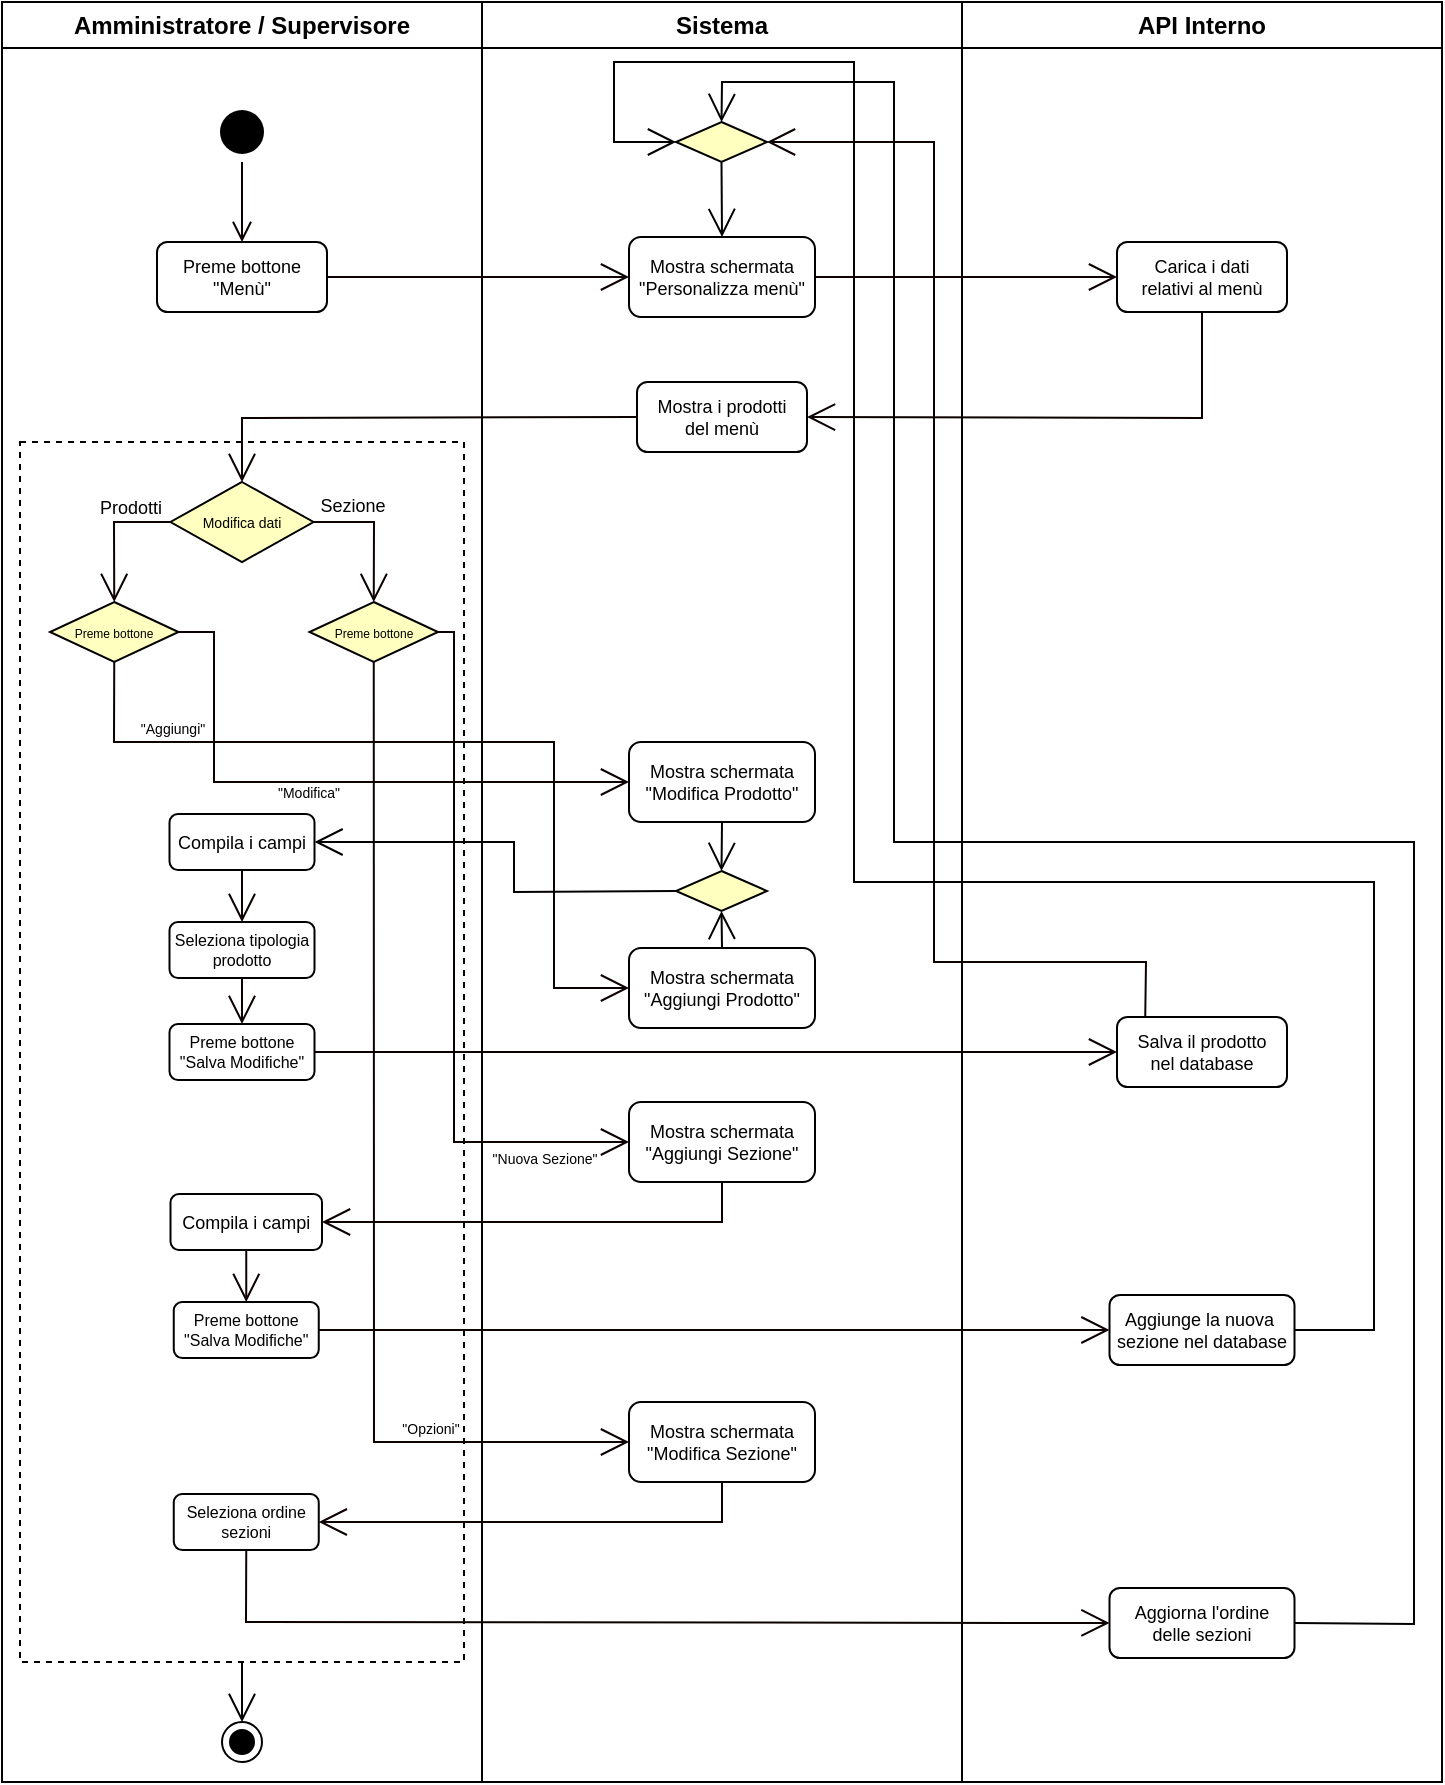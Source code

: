 <mxfile version="20.7.4" type="github">
  <diagram name="Page-1" id="e7e014a7-5840-1c2e-5031-d8a46d1fe8dd">
    <mxGraphModel dx="819" dy="455" grid="1" gridSize="10" guides="1" tooltips="1" connect="1" arrows="1" fold="1" page="1" pageScale="1" pageWidth="827" pageHeight="1169" background="none" math="0" shadow="0">
      <root>
        <mxCell id="0" />
        <mxCell id="1" parent="0" />
        <mxCell id="6qpoJkRBcuYPGIH2fanp-130" value="Amministratore / Supervisore" style="swimlane;whiteSpace=wrap;startSize=23;" parent="1" vertex="1">
          <mxGeometry x="54" y="140" width="240" height="890" as="geometry" />
        </mxCell>
        <mxCell id="6qpoJkRBcuYPGIH2fanp-131" value="" style="ellipse;html=1;shape=startState;fillColor=#000000;strokeColor=none;" parent="6qpoJkRBcuYPGIH2fanp-130" vertex="1">
          <mxGeometry x="105" y="50" width="30" height="30" as="geometry" />
        </mxCell>
        <mxCell id="6qpoJkRBcuYPGIH2fanp-132" value="" style="edgeStyle=orthogonalEdgeStyle;html=1;verticalAlign=bottom;endArrow=open;endSize=8;strokeColor=#0c0000;rounded=0;entryX=0.5;entryY=0;entryDx=0;entryDy=0;" parent="6qpoJkRBcuYPGIH2fanp-130" source="6qpoJkRBcuYPGIH2fanp-131" target="6qpoJkRBcuYPGIH2fanp-133" edge="1">
          <mxGeometry relative="1" as="geometry">
            <mxPoint x="120" y="120" as="targetPoint" />
          </mxGeometry>
        </mxCell>
        <mxCell id="6qpoJkRBcuYPGIH2fanp-133" value="Preme bottone &#xa;&quot;Menù&quot;" style="strokeColor=#000000;fontSize=9;rounded=1;" parent="6qpoJkRBcuYPGIH2fanp-130" vertex="1">
          <mxGeometry x="77.5" y="120" width="85" height="35" as="geometry" />
        </mxCell>
        <mxCell id="6qpoJkRBcuYPGIH2fanp-134" value="&lt;p style=&quot;line-height: 120%;&quot;&gt;&lt;span style=&quot;font-size: 7px;&quot;&gt;Modifica dati&lt;/span&gt;&lt;/p&gt;" style="rhombus;whiteSpace=wrap;html=1;fillColor=#ffffc0;strokeColor=#000000;" parent="6qpoJkRBcuYPGIH2fanp-130" vertex="1">
          <mxGeometry x="84.25" y="240" width="71.5" height="40" as="geometry" />
        </mxCell>
        <mxCell id="6qpoJkRBcuYPGIH2fanp-135" value="" style="endArrow=open;endFill=1;endSize=12;html=1;rounded=0;strokeColor=#0c0000;fontSize=9;exitX=0;exitY=0.5;exitDx=0;exitDy=0;entryX=0.5;entryY=0;entryDx=0;entryDy=0;" parent="6qpoJkRBcuYPGIH2fanp-130" source="6qpoJkRBcuYPGIH2fanp-134" target="6qpoJkRBcuYPGIH2fanp-137" edge="1">
          <mxGeometry width="160" relative="1" as="geometry">
            <mxPoint x="76" y="260" as="sourcePoint" />
            <mxPoint x="56" y="300" as="targetPoint" />
            <Array as="points">
              <mxPoint x="56" y="260" />
            </Array>
          </mxGeometry>
        </mxCell>
        <mxCell id="6qpoJkRBcuYPGIH2fanp-136" value="Prodotti" style="edgeLabel;html=1;align=center;verticalAlign=middle;resizable=0;points=[];fontSize=9;labelBackgroundColor=none;" parent="6qpoJkRBcuYPGIH2fanp-135" vertex="1" connectable="0">
          <mxGeometry x="-0.248" y="-1" relative="1" as="geometry">
            <mxPoint x="5" y="-6" as="offset" />
          </mxGeometry>
        </mxCell>
        <mxCell id="6qpoJkRBcuYPGIH2fanp-137" value="&lt;p style=&quot;line-height: 120%;&quot;&gt;&lt;font style=&quot;font-size: 6px;&quot;&gt;Preme bottone&lt;/font&gt;&lt;/p&gt;" style="rhombus;whiteSpace=wrap;html=1;fillColor=#ffffc0;strokeColor=#000000;" parent="6qpoJkRBcuYPGIH2fanp-130" vertex="1">
          <mxGeometry x="24" y="300" width="64.25" height="30" as="geometry" />
        </mxCell>
        <mxCell id="6qpoJkRBcuYPGIH2fanp-138" value="&lt;p style=&quot;line-height: 120%;&quot;&gt;&lt;font style=&quot;font-size: 6px;&quot;&gt;Preme bottone&lt;/font&gt;&lt;/p&gt;" style="rhombus;whiteSpace=wrap;html=1;fillColor=#ffffc0;strokeColor=#000000;" parent="6qpoJkRBcuYPGIH2fanp-130" vertex="1">
          <mxGeometry x="153.75" y="300" width="64.25" height="30" as="geometry" />
        </mxCell>
        <mxCell id="6qpoJkRBcuYPGIH2fanp-139" value="" style="endArrow=open;endFill=1;endSize=12;html=1;rounded=0;strokeColor=#0c0000;exitX=1;exitY=0.5;exitDx=0;exitDy=0;entryX=0.5;entryY=0;entryDx=0;entryDy=0;" parent="6qpoJkRBcuYPGIH2fanp-130" source="6qpoJkRBcuYPGIH2fanp-134" target="6qpoJkRBcuYPGIH2fanp-138" edge="1">
          <mxGeometry width="160" relative="1" as="geometry">
            <mxPoint x="176" y="260" as="sourcePoint" />
            <mxPoint x="186" y="300" as="targetPoint" />
            <Array as="points">
              <mxPoint x="186" y="260" />
            </Array>
          </mxGeometry>
        </mxCell>
        <mxCell id="6qpoJkRBcuYPGIH2fanp-140" value="&lt;font style=&quot;font-size: 9px;&quot;&gt;Sezione&lt;/font&gt;" style="edgeLabel;html=1;align=center;verticalAlign=middle;resizable=0;points=[];labelBackgroundColor=none;" parent="6qpoJkRBcuYPGIH2fanp-139" vertex="1" connectable="0">
          <mxGeometry x="-0.261" y="-1" relative="1" as="geometry">
            <mxPoint x="-7" y="-10" as="offset" />
          </mxGeometry>
        </mxCell>
        <mxCell id="6qpoJkRBcuYPGIH2fanp-141" value="Compila i campi" style="strokeColor=#000000;fontSize=9;rounded=1;" parent="6qpoJkRBcuYPGIH2fanp-130" vertex="1">
          <mxGeometry x="83.75" y="406" width="72.5" height="28" as="geometry" />
        </mxCell>
        <mxCell id="6qpoJkRBcuYPGIH2fanp-142" value="Seleziona tipologia&#xa;prodotto" style="strokeColor=#000000;fontSize=8;rounded=1;" parent="6qpoJkRBcuYPGIH2fanp-130" vertex="1">
          <mxGeometry x="83.75" y="460" width="72.5" height="28" as="geometry" />
        </mxCell>
        <mxCell id="6qpoJkRBcuYPGIH2fanp-143" value="" style="endArrow=open;endFill=1;endSize=12;html=1;rounded=0;strokeColor=#0c0000;fontSize=7;exitX=0.5;exitY=1;exitDx=0;exitDy=0;entryX=0.5;entryY=0;entryDx=0;entryDy=0;" parent="6qpoJkRBcuYPGIH2fanp-130" source="6qpoJkRBcuYPGIH2fanp-141" target="6qpoJkRBcuYPGIH2fanp-142" edge="1">
          <mxGeometry width="160" relative="1" as="geometry">
            <mxPoint x="119.71" y="460" as="sourcePoint" />
            <mxPoint x="120" y="450" as="targetPoint" />
          </mxGeometry>
        </mxCell>
        <mxCell id="6qpoJkRBcuYPGIH2fanp-144" value="Preme bottone&#xa;&quot;Salva Modifiche&quot;" style="strokeColor=#000000;fontSize=8;rounded=1;" parent="6qpoJkRBcuYPGIH2fanp-130" vertex="1">
          <mxGeometry x="83.75" y="511" width="72.5" height="28" as="geometry" />
        </mxCell>
        <mxCell id="6qpoJkRBcuYPGIH2fanp-145" value="" style="endArrow=open;endFill=1;endSize=12;html=1;rounded=0;strokeColor=#0c0000;fontSize=7;exitX=0.5;exitY=1;exitDx=0;exitDy=0;entryX=0.5;entryY=0;entryDx=0;entryDy=0;" parent="6qpoJkRBcuYPGIH2fanp-130" source="6qpoJkRBcuYPGIH2fanp-142" target="6qpoJkRBcuYPGIH2fanp-144" edge="1">
          <mxGeometry width="160" relative="1" as="geometry">
            <mxPoint x="119.71" y="500" as="sourcePoint" />
            <mxPoint x="120" y="500" as="targetPoint" />
          </mxGeometry>
        </mxCell>
        <mxCell id="6qpoJkRBcuYPGIH2fanp-146" value="Compila i campi" style="strokeColor=#000000;fontSize=9;rounded=1;" parent="6qpoJkRBcuYPGIH2fanp-130" vertex="1">
          <mxGeometry x="84.25" y="596" width="75.75" height="28" as="geometry" />
        </mxCell>
        <mxCell id="6qpoJkRBcuYPGIH2fanp-147" value="Preme bottone&#xa;&quot;Salva Modifiche&quot;" style="strokeColor=#000000;fontSize=8;rounded=1;" parent="6qpoJkRBcuYPGIH2fanp-130" vertex="1">
          <mxGeometry x="85.88" y="650" width="72.5" height="28" as="geometry" />
        </mxCell>
        <mxCell id="6qpoJkRBcuYPGIH2fanp-148" value="" style="endArrow=open;endFill=1;endSize=12;html=1;rounded=0;strokeColor=#0c0000;fontSize=7;exitX=0.5;exitY=1;exitDx=0;exitDy=0;entryX=0.5;entryY=0;entryDx=0;entryDy=0;" parent="6qpoJkRBcuYPGIH2fanp-130" source="6qpoJkRBcuYPGIH2fanp-146" target="6qpoJkRBcuYPGIH2fanp-147" edge="1">
          <mxGeometry x="1" y="-109" width="160" relative="1" as="geometry">
            <mxPoint x="119.71" y="634" as="sourcePoint" />
            <mxPoint x="119.71" y="678" as="targetPoint" />
            <mxPoint x="105" y="109" as="offset" />
          </mxGeometry>
        </mxCell>
        <mxCell id="6qpoJkRBcuYPGIH2fanp-149" value="Seleziona ordine&#xa;sezioni" style="strokeColor=#000000;fontSize=8;rounded=1;" parent="6qpoJkRBcuYPGIH2fanp-130" vertex="1">
          <mxGeometry x="85.88" y="746" width="72.5" height="28" as="geometry" />
        </mxCell>
        <mxCell id="Ur7AQl0yNZNQETtKATsd-11" value="" style="rounded=0;whiteSpace=wrap;html=1;glass=0;shadow=0;dashed=1;fillColor=none;" vertex="1" parent="6qpoJkRBcuYPGIH2fanp-130">
          <mxGeometry x="9" y="220" width="222" height="610" as="geometry" />
        </mxCell>
        <mxCell id="Ur7AQl0yNZNQETtKATsd-14" value="" style="ellipse;html=1;shape=endState;fillColor=#000000;strokeColor=#000000;shadow=0;glass=0;sketch=0;" vertex="1" parent="6qpoJkRBcuYPGIH2fanp-130">
          <mxGeometry x="110" y="860" width="20" height="20" as="geometry" />
        </mxCell>
        <mxCell id="Ur7AQl0yNZNQETtKATsd-15" value="" style="endArrow=open;endFill=1;endSize=12;html=1;rounded=0;exitX=0.5;exitY=1;exitDx=0;exitDy=0;entryX=0.5;entryY=0;entryDx=0;entryDy=0;" edge="1" parent="6qpoJkRBcuYPGIH2fanp-130" source="Ur7AQl0yNZNQETtKATsd-11" target="Ur7AQl0yNZNQETtKATsd-14">
          <mxGeometry width="160" relative="1" as="geometry">
            <mxPoint x="105" y="869.71" as="sourcePoint" />
            <mxPoint x="265" y="869.71" as="targetPoint" />
          </mxGeometry>
        </mxCell>
        <mxCell id="6qpoJkRBcuYPGIH2fanp-150" value="Sistema" style="swimlane;whiteSpace=wrap" parent="1" vertex="1">
          <mxGeometry x="294" y="140" width="240" height="890" as="geometry" />
        </mxCell>
        <mxCell id="6qpoJkRBcuYPGIH2fanp-151" value="Mostra schermata&#xa;&quot;Personalizza menù&quot;" style="strokeColor=#000000;fontSize=9;rounded=1;" parent="6qpoJkRBcuYPGIH2fanp-150" vertex="1">
          <mxGeometry x="73.5" y="117.5" width="93" height="40" as="geometry" />
        </mxCell>
        <mxCell id="6qpoJkRBcuYPGIH2fanp-152" value="Mostra i prodotti&#xa;del menù" style="strokeColor=#000000;fontSize=9;rounded=1;" parent="6qpoJkRBcuYPGIH2fanp-150" vertex="1">
          <mxGeometry x="77.5" y="190" width="85" height="35" as="geometry" />
        </mxCell>
        <mxCell id="6qpoJkRBcuYPGIH2fanp-153" value="Mostra schermata&#xa;&quot;Aggiungi Prodotto&quot;" style="strokeColor=#000000;fontSize=9;rounded=1;" parent="6qpoJkRBcuYPGIH2fanp-150" vertex="1">
          <mxGeometry x="73.5" y="473" width="93" height="40" as="geometry" />
        </mxCell>
        <mxCell id="6qpoJkRBcuYPGIH2fanp-154" value="Mostra schermata&#xa;&quot;Modifica Prodotto&quot;" style="strokeColor=#000000;fontSize=9;rounded=1;" parent="6qpoJkRBcuYPGIH2fanp-150" vertex="1">
          <mxGeometry x="73.5" y="370" width="93" height="40" as="geometry" />
        </mxCell>
        <mxCell id="6qpoJkRBcuYPGIH2fanp-155" value="Mostra schermata&#xa;&quot;Aggiungi Sezione&quot;" style="strokeColor=#000000;fontSize=9;rounded=1;" parent="6qpoJkRBcuYPGIH2fanp-150" vertex="1">
          <mxGeometry x="73.5" y="550" width="93" height="40" as="geometry" />
        </mxCell>
        <mxCell id="6qpoJkRBcuYPGIH2fanp-156" value="" style="endArrow=open;endFill=1;endSize=12;html=1;rounded=0;strokeColor=#0c0000;fontSize=7;exitX=0.5;exitY=1;exitDx=0;exitDy=0;entryX=1;entryY=0.5;entryDx=0;entryDy=0;" parent="6qpoJkRBcuYPGIH2fanp-150" target="6qpoJkRBcuYPGIH2fanp-146" edge="1">
          <mxGeometry width="160" relative="1" as="geometry">
            <mxPoint x="120" y="590" as="sourcePoint" />
            <mxPoint x="-74" y="610" as="targetPoint" />
            <Array as="points">
              <mxPoint x="120" y="610" />
            </Array>
          </mxGeometry>
        </mxCell>
        <mxCell id="6qpoJkRBcuYPGIH2fanp-157" value="Mostra schermata&#xa;&quot;Modifica Sezione&quot;" style="strokeColor=#000000;fontSize=9;rounded=1;" parent="6qpoJkRBcuYPGIH2fanp-150" vertex="1">
          <mxGeometry x="73.5" y="700" width="93" height="40" as="geometry" />
        </mxCell>
        <mxCell id="Ur7AQl0yNZNQETtKATsd-3" value="&lt;p style=&quot;line-height: 120%;&quot;&gt;&lt;br&gt;&lt;/p&gt;" style="rhombus;whiteSpace=wrap;html=1;fillColor=#ffffc0;strokeColor=#000000;" vertex="1" parent="6qpoJkRBcuYPGIH2fanp-150">
          <mxGeometry x="97" y="60" width="45.5" height="20" as="geometry" />
        </mxCell>
        <mxCell id="Ur7AQl0yNZNQETtKATsd-6" value="" style="endArrow=open;endFill=1;endSize=12;html=1;rounded=0;exitX=0.5;exitY=1;exitDx=0;exitDy=0;entryX=0.5;entryY=0;entryDx=0;entryDy=0;" edge="1" parent="6qpoJkRBcuYPGIH2fanp-150" source="Ur7AQl0yNZNQETtKATsd-3" target="6qpoJkRBcuYPGIH2fanp-151">
          <mxGeometry width="160" relative="1" as="geometry">
            <mxPoint x="96" y="110" as="sourcePoint" />
            <mxPoint x="256" y="110" as="targetPoint" />
          </mxGeometry>
        </mxCell>
        <mxCell id="Ur7AQl0yNZNQETtKATsd-7" value="&lt;p style=&quot;line-height: 120%;&quot;&gt;&lt;br&gt;&lt;/p&gt;" style="rhombus;whiteSpace=wrap;html=1;fillColor=#ffffc0;strokeColor=#000000;" vertex="1" parent="6qpoJkRBcuYPGIH2fanp-150">
          <mxGeometry x="97" y="434.5" width="45.5" height="20" as="geometry" />
        </mxCell>
        <mxCell id="Ur7AQl0yNZNQETtKATsd-8" value="" style="endArrow=open;endFill=1;endSize=12;html=1;rounded=0;exitX=0.5;exitY=0;exitDx=0;exitDy=0;entryX=0.5;entryY=1;entryDx=0;entryDy=0;" edge="1" parent="6qpoJkRBcuYPGIH2fanp-150" source="6qpoJkRBcuYPGIH2fanp-153" target="Ur7AQl0yNZNQETtKATsd-7">
          <mxGeometry width="160" relative="1" as="geometry">
            <mxPoint x="46" y="450" as="sourcePoint" />
            <mxPoint x="206" y="450" as="targetPoint" />
          </mxGeometry>
        </mxCell>
        <mxCell id="Ur7AQl0yNZNQETtKATsd-9" value="" style="endArrow=open;endFill=1;endSize=12;html=1;rounded=0;exitX=0.5;exitY=1;exitDx=0;exitDy=0;entryX=0.5;entryY=0;entryDx=0;entryDy=0;" edge="1" parent="6qpoJkRBcuYPGIH2fanp-150" source="6qpoJkRBcuYPGIH2fanp-154" target="Ur7AQl0yNZNQETtKATsd-7">
          <mxGeometry width="160" relative="1" as="geometry">
            <mxPoint x="46" y="450" as="sourcePoint" />
            <mxPoint x="206" y="450" as="targetPoint" />
          </mxGeometry>
        </mxCell>
        <mxCell id="6qpoJkRBcuYPGIH2fanp-158" value="API Interno" style="swimlane;whiteSpace=wrap" parent="1" vertex="1">
          <mxGeometry x="534" y="140" width="240" height="890" as="geometry" />
        </mxCell>
        <mxCell id="6qpoJkRBcuYPGIH2fanp-159" value="Carica i dati&#xa;relativi al menù" style="strokeColor=#000000;fontSize=9;rounded=1;" parent="6qpoJkRBcuYPGIH2fanp-158" vertex="1">
          <mxGeometry x="77.5" y="120" width="85" height="35" as="geometry" />
        </mxCell>
        <mxCell id="6qpoJkRBcuYPGIH2fanp-160" value="Salva il prodotto &#xa;nel database" style="strokeColor=#000000;fontSize=9;rounded=1;" parent="6qpoJkRBcuYPGIH2fanp-158" vertex="1">
          <mxGeometry x="77.5" y="507.5" width="85" height="35" as="geometry" />
        </mxCell>
        <mxCell id="6qpoJkRBcuYPGIH2fanp-161" value="Aggiunge la nuova &#xa;sezione nel database" style="strokeColor=#000000;fontSize=9;rounded=1;" parent="6qpoJkRBcuYPGIH2fanp-158" vertex="1">
          <mxGeometry x="73.75" y="646.5" width="92.5" height="35" as="geometry" />
        </mxCell>
        <mxCell id="6qpoJkRBcuYPGIH2fanp-163" value="Aggiorna l&#39;ordine&#xa;delle sezioni" style="strokeColor=#000000;fontSize=9;rounded=1;" parent="6qpoJkRBcuYPGIH2fanp-158" vertex="1">
          <mxGeometry x="73.75" y="793" width="92.5" height="35" as="geometry" />
        </mxCell>
        <mxCell id="6qpoJkRBcuYPGIH2fanp-167" value="" style="endArrow=open;endFill=1;endSize=12;html=1;rounded=0;strokeColor=#0c0000;exitX=1;exitY=0.5;exitDx=0;exitDy=0;entryX=0;entryY=0.5;entryDx=0;entryDy=0;" parent="1" source="6qpoJkRBcuYPGIH2fanp-133" target="6qpoJkRBcuYPGIH2fanp-151" edge="1">
          <mxGeometry width="160" relative="1" as="geometry">
            <mxPoint x="260" y="277.16" as="sourcePoint" />
            <mxPoint x="350" y="280" as="targetPoint" />
          </mxGeometry>
        </mxCell>
        <mxCell id="6qpoJkRBcuYPGIH2fanp-168" value="" style="endArrow=open;endFill=1;endSize=12;html=1;rounded=0;strokeColor=#0c0000;exitX=1;exitY=0.5;exitDx=0;exitDy=0;entryX=0;entryY=0.5;entryDx=0;entryDy=0;" parent="1" source="6qpoJkRBcuYPGIH2fanp-151" target="6qpoJkRBcuYPGIH2fanp-159" edge="1">
          <mxGeometry width="160" relative="1" as="geometry">
            <mxPoint x="480" y="277.16" as="sourcePoint" />
            <mxPoint x="590" y="277.16" as="targetPoint" />
          </mxGeometry>
        </mxCell>
        <mxCell id="6qpoJkRBcuYPGIH2fanp-169" value="" style="endArrow=open;endFill=1;endSize=12;html=1;rounded=0;strokeColor=#0c0000;exitX=0.5;exitY=1;exitDx=0;exitDy=0;entryX=1;entryY=0.5;entryDx=0;entryDy=0;" parent="1" source="6qpoJkRBcuYPGIH2fanp-159" target="6qpoJkRBcuYPGIH2fanp-152" edge="1">
          <mxGeometry width="160" relative="1" as="geometry">
            <mxPoint x="611.5" y="390" as="sourcePoint" />
            <mxPoint x="580" y="370" as="targetPoint" />
            <Array as="points">
              <mxPoint x="654" y="348" />
            </Array>
          </mxGeometry>
        </mxCell>
        <mxCell id="6qpoJkRBcuYPGIH2fanp-170" value="" style="endArrow=open;endFill=1;endSize=12;html=1;rounded=0;strokeColor=#0c0000;exitX=0;exitY=0.5;exitDx=0;exitDy=0;entryX=0.5;entryY=0;entryDx=0;entryDy=0;" parent="1" source="6qpoJkRBcuYPGIH2fanp-152" target="6qpoJkRBcuYPGIH2fanp-134" edge="1">
          <mxGeometry width="160" relative="1" as="geometry">
            <mxPoint x="340" y="350" as="sourcePoint" />
            <mxPoint x="174" y="370" as="targetPoint" />
            <Array as="points">
              <mxPoint x="174" y="348" />
            </Array>
          </mxGeometry>
        </mxCell>
        <mxCell id="6qpoJkRBcuYPGIH2fanp-171" value="" style="endArrow=open;endFill=1;endSize=12;html=1;rounded=0;strokeColor=#0c0000;fontSize=6;exitX=1;exitY=0.5;exitDx=0;exitDy=0;entryX=0;entryY=0.5;entryDx=0;entryDy=0;" parent="1" target="6qpoJkRBcuYPGIH2fanp-154" edge="1">
          <mxGeometry width="160" relative="1" as="geometry">
            <mxPoint x="142.25" y="455" as="sourcePoint" />
            <mxPoint x="367.5" y="527" as="targetPoint" />
            <Array as="points">
              <mxPoint x="160" y="455" />
              <mxPoint x="160" y="530" />
            </Array>
          </mxGeometry>
        </mxCell>
        <mxCell id="6qpoJkRBcuYPGIH2fanp-172" value="&lt;font style=&quot;font-size: 7px;&quot;&gt;&quot;Modifica&quot;&lt;/font&gt;" style="edgeLabel;html=1;align=center;verticalAlign=middle;resizable=0;points=[];fontSize=6;labelBackgroundColor=none;" parent="6qpoJkRBcuYPGIH2fanp-171" vertex="1" connectable="0">
          <mxGeometry x="-0.017" relative="1" as="geometry">
            <mxPoint x="-8" y="6" as="offset" />
          </mxGeometry>
        </mxCell>
        <mxCell id="6qpoJkRBcuYPGIH2fanp-173" value="" style="endArrow=open;endFill=1;endSize=12;html=1;rounded=0;strokeColor=#0c0000;fontSize=6;exitX=0.5;exitY=1;exitDx=0;exitDy=0;entryX=0;entryY=0.5;entryDx=0;entryDy=0;" parent="1" source="6qpoJkRBcuYPGIH2fanp-137" target="6qpoJkRBcuYPGIH2fanp-153" edge="1">
          <mxGeometry width="160" relative="1" as="geometry">
            <mxPoint x="110" y="490" as="sourcePoint" />
            <mxPoint x="360" y="602" as="targetPoint" />
            <Array as="points">
              <mxPoint x="110" y="510" />
              <mxPoint x="330" y="510" />
              <mxPoint x="330" y="633" />
            </Array>
          </mxGeometry>
        </mxCell>
        <mxCell id="6qpoJkRBcuYPGIH2fanp-174" value="&lt;font style=&quot;font-size: 7px;&quot;&gt;&quot;Aggiungi&quot;&lt;/font&gt;" style="edgeLabel;html=1;align=center;verticalAlign=middle;resizable=0;points=[];fontSize=6;labelBackgroundColor=none;" parent="6qpoJkRBcuYPGIH2fanp-173" vertex="1" connectable="0">
          <mxGeometry x="-0.507" y="2" relative="1" as="geometry">
            <mxPoint x="-35" y="-4" as="offset" />
          </mxGeometry>
        </mxCell>
        <mxCell id="6qpoJkRBcuYPGIH2fanp-176" value="" style="endArrow=open;endFill=1;endSize=12;html=1;rounded=0;strokeColor=#0c0000;fontSize=8;exitX=1;exitY=0.5;exitDx=0;exitDy=0;entryX=0;entryY=0.5;entryDx=0;entryDy=0;" parent="1" source="6qpoJkRBcuYPGIH2fanp-144" target="6qpoJkRBcuYPGIH2fanp-160" edge="1">
          <mxGeometry width="160" relative="1" as="geometry">
            <mxPoint x="230" y="670" as="sourcePoint" />
            <mxPoint x="600" y="665" as="targetPoint" />
          </mxGeometry>
        </mxCell>
        <mxCell id="6qpoJkRBcuYPGIH2fanp-177" value="" style="endArrow=open;endFill=1;endSize=12;html=1;rounded=0;strokeColor=#0c0000;fontSize=8;exitX=0.166;exitY=0.01;exitDx=0;exitDy=0;exitPerimeter=0;entryX=1;entryY=0.5;entryDx=0;entryDy=0;" parent="1" source="6qpoJkRBcuYPGIH2fanp-160" target="Ur7AQl0yNZNQETtKATsd-3" edge="1">
          <mxGeometry width="160" relative="1" as="geometry">
            <mxPoint x="611.5" y="595" as="sourcePoint" />
            <mxPoint x="414" y="240" as="targetPoint" />
            <Array as="points">
              <mxPoint x="626" y="620" />
              <mxPoint x="520" y="620" />
              <mxPoint x="520" y="210" />
              <mxPoint x="460" y="210" />
            </Array>
          </mxGeometry>
        </mxCell>
        <mxCell id="6qpoJkRBcuYPGIH2fanp-179" value="" style="endArrow=open;endFill=1;endSize=12;html=1;rounded=0;strokeColor=#0c0000;fontSize=6;exitX=1;exitY=0.5;exitDx=0;exitDy=0;entryX=0;entryY=0.5;entryDx=0;entryDy=0;" parent="1" source="6qpoJkRBcuYPGIH2fanp-138" target="6qpoJkRBcuYPGIH2fanp-155" edge="1">
          <mxGeometry x="-0.5" width="160" relative="1" as="geometry">
            <mxPoint x="280" y="450" as="sourcePoint" />
            <mxPoint x="360" y="740" as="targetPoint" />
            <Array as="points">
              <mxPoint x="280" y="455" />
              <mxPoint x="280" y="710" />
            </Array>
            <mxPoint as="offset" />
          </mxGeometry>
        </mxCell>
        <mxCell id="6qpoJkRBcuYPGIH2fanp-180" value="&lt;font style=&quot;font-size: 7px;&quot;&gt;&quot;Nuova Sezione&quot;&lt;/font&gt;" style="edgeLabel;html=1;align=center;verticalAlign=middle;resizable=0;points=[];fontSize=6;labelBackgroundColor=none;" parent="6qpoJkRBcuYPGIH2fanp-179" vertex="1" connectable="0">
          <mxGeometry x="-0.049" relative="1" as="geometry">
            <mxPoint x="45" y="105" as="offset" />
          </mxGeometry>
        </mxCell>
        <mxCell id="6qpoJkRBcuYPGIH2fanp-181" value="" style="endArrow=open;endFill=1;endSize=12;html=1;rounded=0;strokeColor=#0c0000;fontSize=7;exitX=1;exitY=0.5;exitDx=0;exitDy=0;entryX=0;entryY=0.5;entryDx=0;entryDy=0;" parent="1" source="6qpoJkRBcuYPGIH2fanp-147" target="6qpoJkRBcuYPGIH2fanp-161" edge="1">
          <mxGeometry width="160" relative="1" as="geometry">
            <mxPoint x="254" y="810" as="sourcePoint" />
            <mxPoint x="600" y="804" as="targetPoint" />
          </mxGeometry>
        </mxCell>
        <mxCell id="6qpoJkRBcuYPGIH2fanp-182" value="" style="endArrow=open;endFill=1;endSize=12;html=1;rounded=0;strokeColor=#0c0000;fontSize=6;exitX=0.5;exitY=1;exitDx=0;exitDy=0;entryX=0;entryY=0.5;entryDx=0;entryDy=0;" parent="1" source="6qpoJkRBcuYPGIH2fanp-138" target="6qpoJkRBcuYPGIH2fanp-157" edge="1">
          <mxGeometry width="160" relative="1" as="geometry">
            <mxPoint x="138.25" y="550" as="sourcePoint" />
            <mxPoint x="360" y="860" as="targetPoint" />
            <Array as="points">
              <mxPoint x="240" y="860" />
            </Array>
          </mxGeometry>
        </mxCell>
        <mxCell id="6qpoJkRBcuYPGIH2fanp-183" value="&lt;font style=&quot;font-size: 7px;&quot;&gt;&quot;Opzioni&quot;&lt;/font&gt;" style="edgeLabel;html=1;align=center;verticalAlign=middle;resizable=0;points=[];fontSize=6;labelBackgroundColor=none;" parent="6qpoJkRBcuYPGIH2fanp-182" vertex="1" connectable="0">
          <mxGeometry x="-0.45" relative="1" as="geometry">
            <mxPoint x="28" y="241" as="offset" />
          </mxGeometry>
        </mxCell>
        <mxCell id="6qpoJkRBcuYPGIH2fanp-184" value="" style="endArrow=open;endFill=1;endSize=12;html=1;rounded=0;strokeColor=#0c0000;fontSize=7;exitX=0.5;exitY=1;exitDx=0;exitDy=0;entryX=1;entryY=0.5;entryDx=0;entryDy=0;" parent="1" source="6qpoJkRBcuYPGIH2fanp-157" target="6qpoJkRBcuYPGIH2fanp-149" edge="1">
          <mxGeometry width="160" relative="1" as="geometry">
            <mxPoint x="350" y="910" as="sourcePoint" />
            <mxPoint x="220" y="900" as="targetPoint" />
            <Array as="points">
              <mxPoint x="414" y="900" />
            </Array>
          </mxGeometry>
        </mxCell>
        <mxCell id="6qpoJkRBcuYPGIH2fanp-185" value="" style="endArrow=open;endFill=1;endSize=12;html=1;rounded=0;strokeColor=#0c0000;fontSize=7;exitX=0.5;exitY=1;exitDx=0;exitDy=0;entryX=0;entryY=0.5;entryDx=0;entryDy=0;" parent="1" target="6qpoJkRBcuYPGIH2fanp-163" edge="1">
          <mxGeometry width="160" relative="1" as="geometry">
            <mxPoint x="176.13" y="914" as="sourcePoint" />
            <mxPoint x="607.75" y="949.5" as="targetPoint" />
            <Array as="points">
              <mxPoint x="176" y="950" />
            </Array>
          </mxGeometry>
        </mxCell>
        <mxCell id="Ur7AQl0yNZNQETtKATsd-2" value="" style="endArrow=open;endFill=1;endSize=12;html=1;rounded=0;exitX=1;exitY=0.5;exitDx=0;exitDy=0;entryX=0.5;entryY=0;entryDx=0;entryDy=0;" edge="1" parent="1" source="6qpoJkRBcuYPGIH2fanp-163" target="Ur7AQl0yNZNQETtKATsd-3">
          <mxGeometry width="160" relative="1" as="geometry">
            <mxPoint x="720" y="950" as="sourcePoint" />
            <mxPoint x="410" y="180" as="targetPoint" />
            <Array as="points">
              <mxPoint x="760" y="951" />
              <mxPoint x="760" y="560" />
              <mxPoint x="500" y="560" />
              <mxPoint x="500" y="180" />
              <mxPoint x="414" y="180" />
            </Array>
          </mxGeometry>
        </mxCell>
        <mxCell id="Ur7AQl0yNZNQETtKATsd-4" value="" style="endArrow=open;endFill=1;endSize=12;html=1;rounded=0;exitX=1;exitY=0.5;exitDx=0;exitDy=0;entryX=0;entryY=0.5;entryDx=0;entryDy=0;" edge="1" parent="1" source="6qpoJkRBcuYPGIH2fanp-161" target="Ur7AQl0yNZNQETtKATsd-3">
          <mxGeometry width="160" relative="1" as="geometry">
            <mxPoint x="730" y="800" as="sourcePoint" />
            <mxPoint x="360" y="230" as="targetPoint" />
            <Array as="points">
              <mxPoint x="740" y="804" />
              <mxPoint x="740" y="580" />
              <mxPoint x="480" y="580" />
              <mxPoint x="480" y="170" />
              <mxPoint x="360" y="170" />
              <mxPoint x="360" y="210" />
            </Array>
          </mxGeometry>
        </mxCell>
        <mxCell id="Ur7AQl0yNZNQETtKATsd-10" value="" style="endArrow=open;endFill=1;endSize=12;html=1;rounded=0;entryX=1;entryY=0.5;entryDx=0;entryDy=0;exitX=0;exitY=0.5;exitDx=0;exitDy=0;" edge="1" parent="1" source="Ur7AQl0yNZNQETtKATsd-7" target="6qpoJkRBcuYPGIH2fanp-141">
          <mxGeometry width="160" relative="1" as="geometry">
            <mxPoint x="340" y="590" as="sourcePoint" />
            <mxPoint x="500" y="590" as="targetPoint" />
            <Array as="points">
              <mxPoint x="310" y="585" />
              <mxPoint x="310" y="560" />
            </Array>
          </mxGeometry>
        </mxCell>
      </root>
    </mxGraphModel>
  </diagram>
</mxfile>

